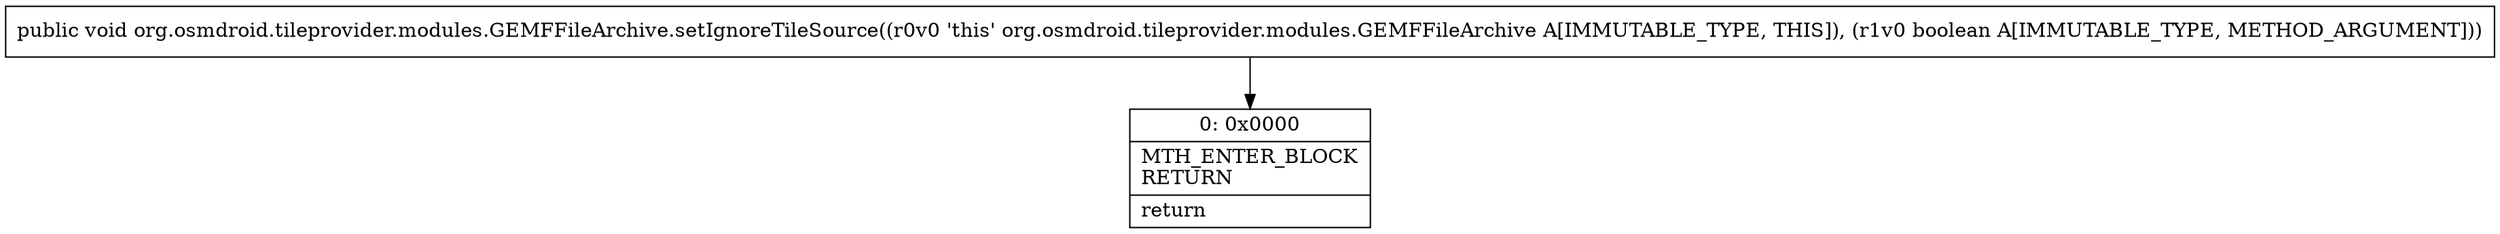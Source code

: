 digraph "CFG fororg.osmdroid.tileprovider.modules.GEMFFileArchive.setIgnoreTileSource(Z)V" {
Node_0 [shape=record,label="{0\:\ 0x0000|MTH_ENTER_BLOCK\lRETURN\l|return\l}"];
MethodNode[shape=record,label="{public void org.osmdroid.tileprovider.modules.GEMFFileArchive.setIgnoreTileSource((r0v0 'this' org.osmdroid.tileprovider.modules.GEMFFileArchive A[IMMUTABLE_TYPE, THIS]), (r1v0 boolean A[IMMUTABLE_TYPE, METHOD_ARGUMENT])) }"];
MethodNode -> Node_0;
}

